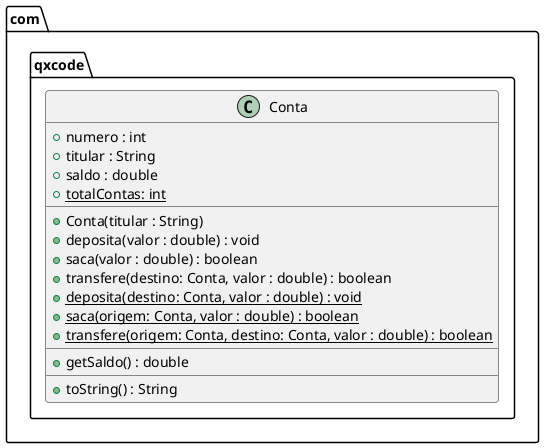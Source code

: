 @startuml
package com.qxcode {
  class Conta {
    + numero : int
    + titular : String
    + saldo : double
    + {static} totalContas: int
    __
    + Conta(titular : String)
    + deposita(valor : double) : void
    + saca(valor : double) : boolean
    + transfere(destino: Conta, valor : double) : boolean
    + {static} deposita(destino: Conta, valor : double) : void
    + {static} saca(origem: Conta, valor : double) : boolean
    + {static} transfere(origem: Conta, destino: Conta, valor : double) : boolean
    __
    + getSaldo() : double
    __
    + toString() : String
  }
}
@enduml
